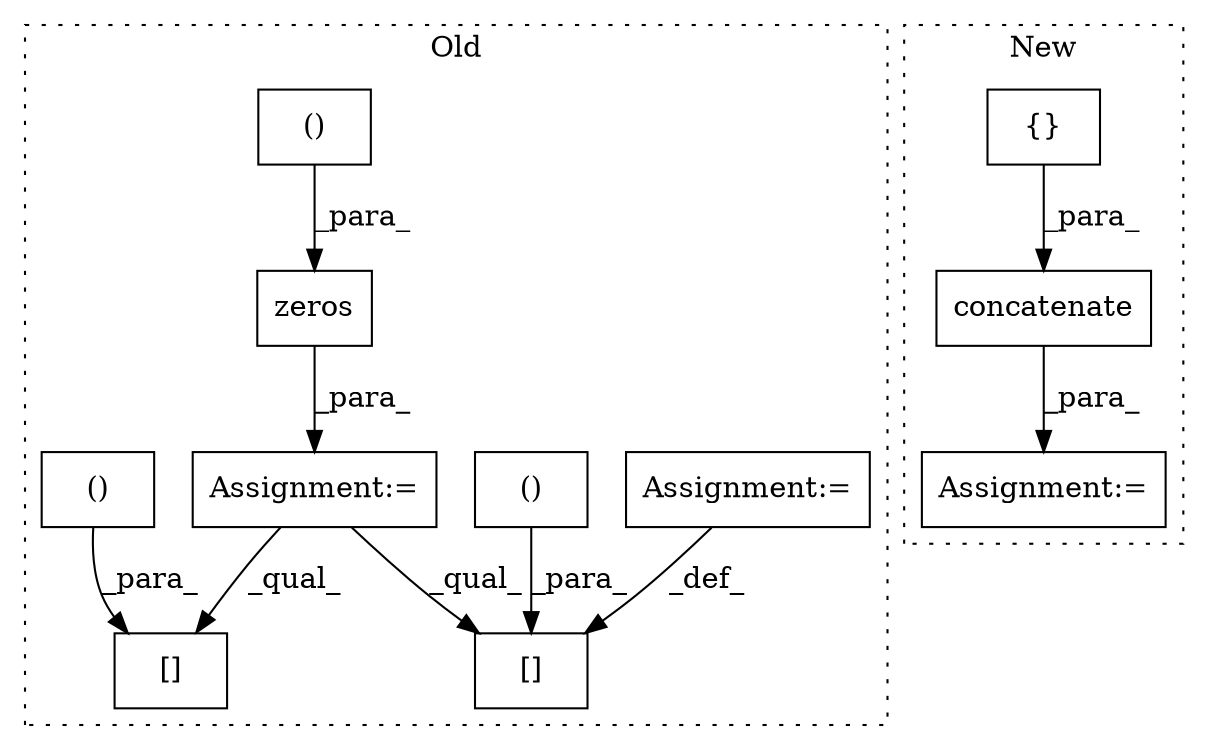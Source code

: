 digraph G {
subgraph cluster0 {
1 [label="zeros" a="32" s="5492,5528" l="11,2" shape="box"];
4 [label="()" a="106" s="5503" l="25" shape="box"];
6 [label="[]" a="2" s="5821,5851" l="13,2" shape="box"];
7 [label="Assignment:=" a="7" s="5853" l="1" shape="box"];
8 [label="()" a="106" s="5834" l="17" shape="box"];
9 [label="Assignment:=" a="7" s="5485" l="1" shape="box"];
10 [label="[]" a="2" s="5762,5792" l="13,2" shape="box"];
11 [label="()" a="106" s="5775" l="17" shape="box"];
label = "Old";
style="dotted";
}
subgraph cluster1 {
2 [label="concatenate" a="32" s="5829,5970" l="19,2" shape="box"];
3 [label="Assignment:=" a="7" s="5822" l="1" shape="box"];
5 [label="{}" a="4" s="5755,5790" l="1,1" shape="box"];
label = "New";
style="dotted";
}
1 -> 9 [label="_para_"];
2 -> 3 [label="_para_"];
4 -> 1 [label="_para_"];
5 -> 2 [label="_para_"];
7 -> 6 [label="_def_"];
8 -> 6 [label="_para_"];
9 -> 6 [label="_qual_"];
9 -> 10 [label="_qual_"];
11 -> 10 [label="_para_"];
}